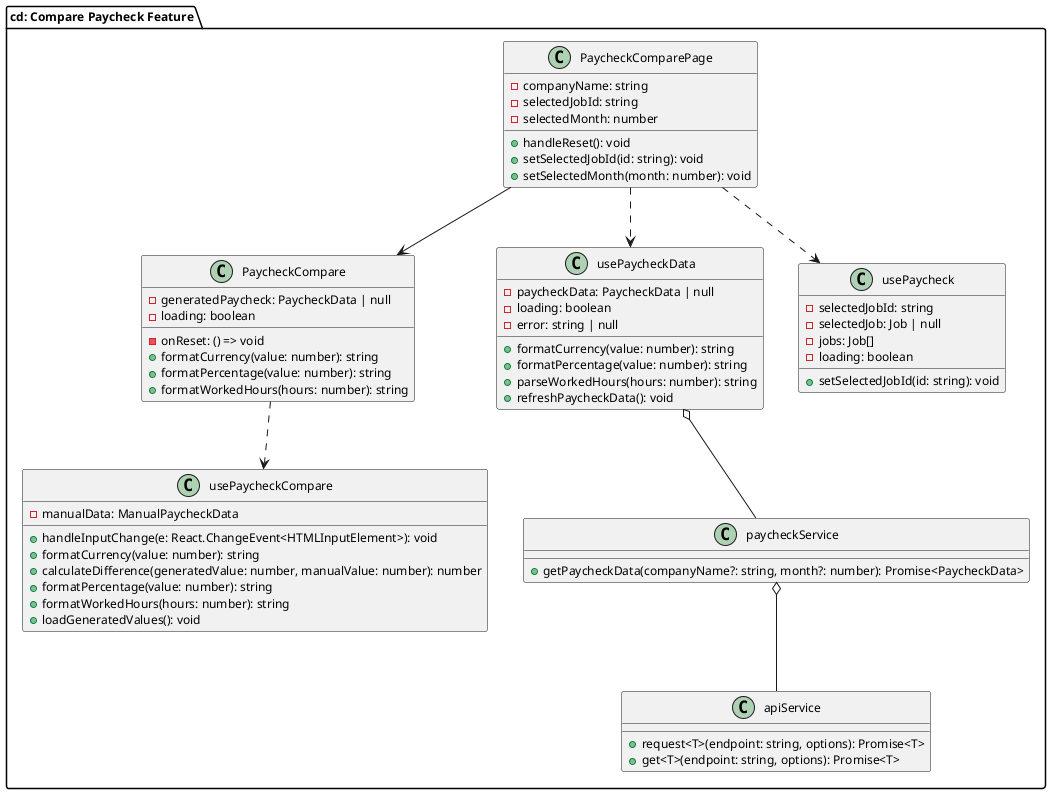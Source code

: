@startuml 

!define FONT_SIZE 12
!define TITLE_SIZE 20
skinparam defaultFontSize $FONT_SIZE
skinparam titleFontSize $TITLE_SIZE
skinparam classFontSize $FONT_SIZE

package "cd: Compare Paycheck Feature" {

' Define main components for PaycheckCompare
  class PaycheckComparePage {
    - companyName: string
    - selectedJobId: string
    - selectedMonth: number
    + handleReset(): void
    + setSelectedJobId(id: string): void
    + setSelectedMonth(month: number): void
  }


  class PaycheckCompare {
    - generatedPaycheck: PaycheckData | null
    - onReset: () => void
    - loading: boolean
    + formatCurrency(value: number): string
    + formatPercentage(value: number): string
    + formatWorkedHours(hours: number): string
  }


  class paycheckService {
    + getPaycheckData(companyName?: string, month?: number): Promise<PaycheckData>
  }
  
  class apiService {
    + request<T>(endpoint: string, options): Promise<T>
    + get<T>(endpoint: string, options): Promise<T>
  }


  class usePaycheckCompare {
    - manualData: ManualPaycheckData
    + handleInputChange(e: React.ChangeEvent<HTMLInputElement>): void
    + formatCurrency(value: number): string
    + calculateDifference(generatedValue: number, manualValue: number): number
    + formatPercentage(value: number): string
    + formatWorkedHours(hours: number): string
    + loadGeneratedValues(): void
  }
  
  class usePaycheckData {
    - paycheckData: PaycheckData | null
    - loading: boolean
    - error: string | null
    + formatCurrency(value: number): string
    + formatPercentage(value: number): string
    + parseWorkedHours(hours: number): string
    + refreshPaycheckData(): void
  }
  
  class usePaycheck {
    - selectedJobId: string
    - selectedJob: Job | null
    - jobs: Job[]
    - loading: boolean
    + setSelectedJobId(id: string): void
  }

}
' Define relationships with proper UML notation
' Page to Component associations
PaycheckComparePage --> PaycheckCompare

' Component to Hook dependencies
PaycheckCompare ..> usePaycheckCompare

' Hook dependencies
PaycheckComparePage ..> usePaycheckData
PaycheckComparePage ..> usePaycheck

' Service dependencies
usePaycheckData o-- paycheckService
paycheckService o-- apiService

@enduml 